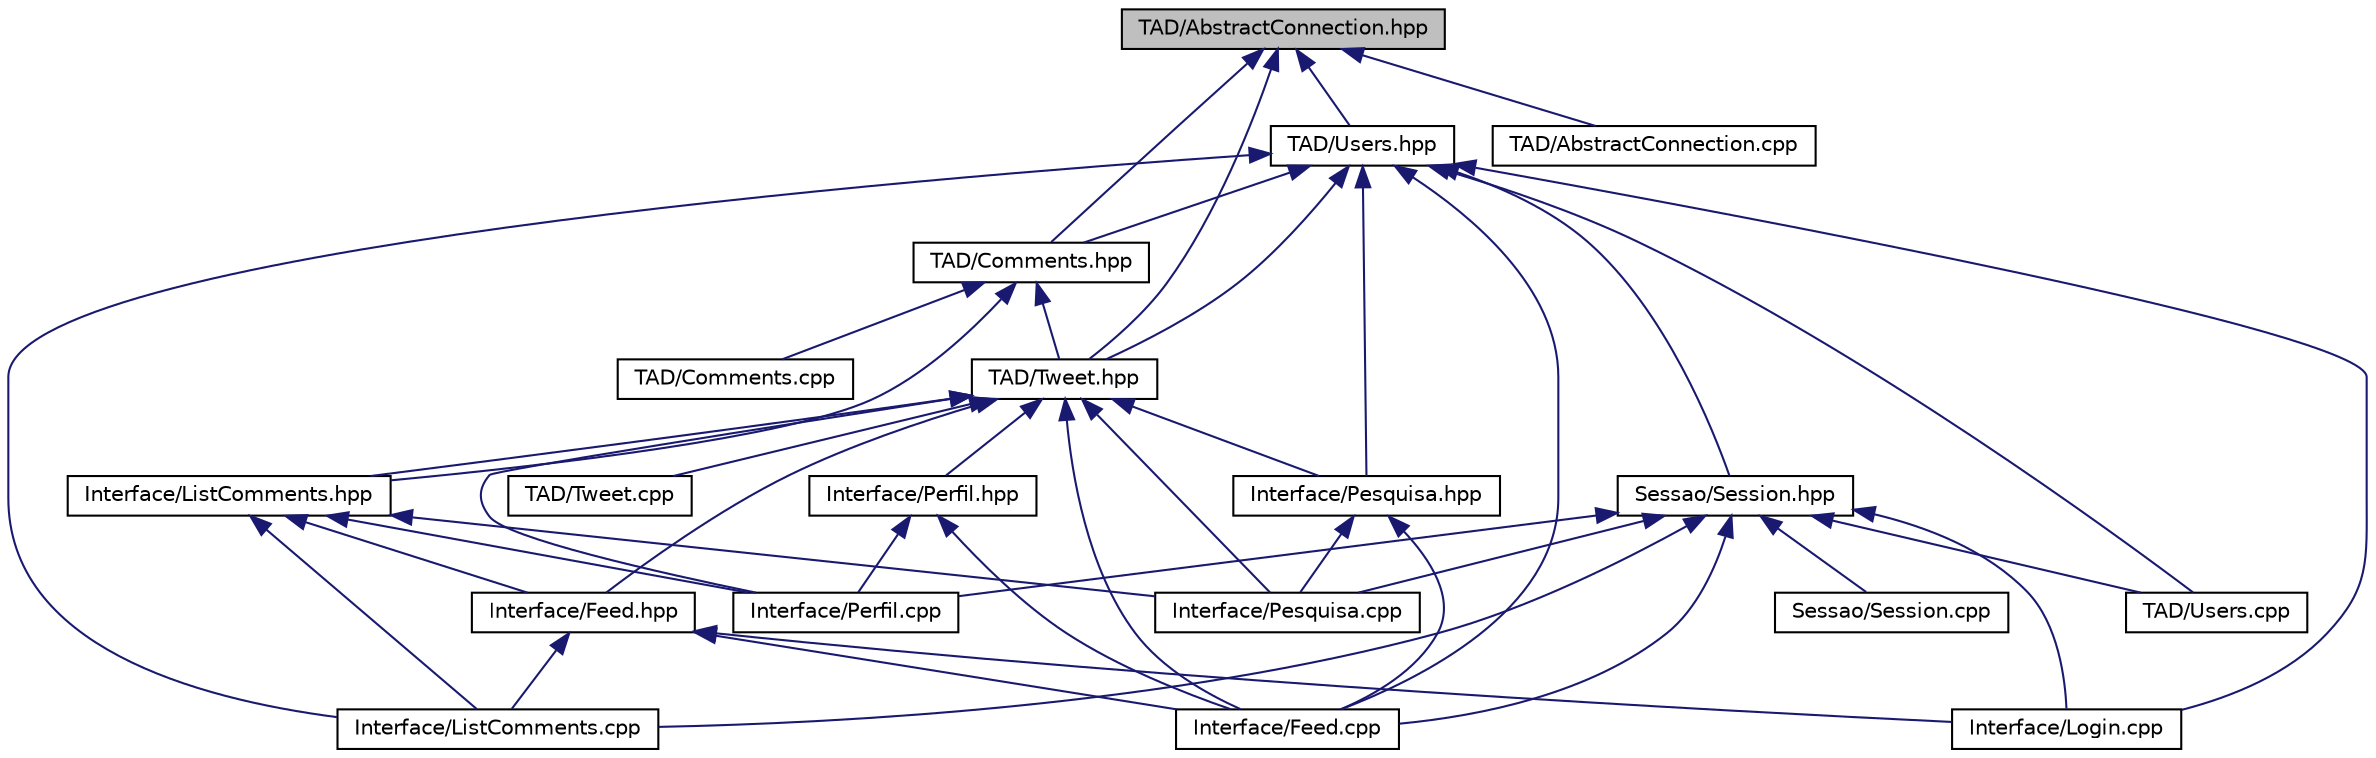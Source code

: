 digraph "TAD/AbstractConnection.hpp"
{
  edge [fontname="Helvetica",fontsize="10",labelfontname="Helvetica",labelfontsize="10"];
  node [fontname="Helvetica",fontsize="10",shape=record];
  Node8 [label="TAD/AbstractConnection.hpp",height=0.2,width=0.4,color="black", fillcolor="grey75", style="filled", fontcolor="black"];
  Node8 -> Node9 [dir="back",color="midnightblue",fontsize="10",style="solid"];
  Node9 [label="TAD/Tweet.hpp",height=0.2,width=0.4,color="black", fillcolor="white", style="filled",URL="$_tweet_8hpp.html"];
  Node9 -> Node10 [dir="back",color="midnightblue",fontsize="10",style="solid"];
  Node10 [label="Interface/ListComments.hpp",height=0.2,width=0.4,color="black", fillcolor="white", style="filled",URL="$_list_comments_8hpp.html"];
  Node10 -> Node11 [dir="back",color="midnightblue",fontsize="10",style="solid"];
  Node11 [label="Interface/Feed.hpp",height=0.2,width=0.4,color="black", fillcolor="white", style="filled",URL="$_feed_8hpp.html"];
  Node11 -> Node12 [dir="back",color="midnightblue",fontsize="10",style="solid"];
  Node12 [label="Interface/Feed.cpp",height=0.2,width=0.4,color="black", fillcolor="white", style="filled",URL="$_feed_8cpp.html"];
  Node11 -> Node13 [dir="back",color="midnightblue",fontsize="10",style="solid"];
  Node13 [label="Interface/ListComments.cpp",height=0.2,width=0.4,color="black", fillcolor="white", style="filled",URL="$_list_comments_8cpp.html"];
  Node11 -> Node14 [dir="back",color="midnightblue",fontsize="10",style="solid"];
  Node14 [label="Interface/Login.cpp",height=0.2,width=0.4,color="black", fillcolor="white", style="filled",URL="$_login_8cpp.html"];
  Node10 -> Node13 [dir="back",color="midnightblue",fontsize="10",style="solid"];
  Node10 -> Node15 [dir="back",color="midnightblue",fontsize="10",style="solid"];
  Node15 [label="Interface/Perfil.cpp",height=0.2,width=0.4,color="black", fillcolor="white", style="filled",URL="$_perfil_8cpp.html"];
  Node10 -> Node16 [dir="back",color="midnightblue",fontsize="10",style="solid"];
  Node16 [label="Interface/Pesquisa.cpp",height=0.2,width=0.4,color="black", fillcolor="white", style="filled",URL="$_pesquisa_8cpp.html"];
  Node9 -> Node11 [dir="back",color="midnightblue",fontsize="10",style="solid"];
  Node9 -> Node12 [dir="back",color="midnightblue",fontsize="10",style="solid"];
  Node9 -> Node17 [dir="back",color="midnightblue",fontsize="10",style="solid"];
  Node17 [label="Interface/Perfil.hpp",height=0.2,width=0.4,color="black", fillcolor="white", style="filled",URL="$_perfil_8hpp.html"];
  Node17 -> Node12 [dir="back",color="midnightblue",fontsize="10",style="solid"];
  Node17 -> Node15 [dir="back",color="midnightblue",fontsize="10",style="solid"];
  Node9 -> Node18 [dir="back",color="midnightblue",fontsize="10",style="solid"];
  Node18 [label="Interface/Pesquisa.hpp",height=0.2,width=0.4,color="black", fillcolor="white", style="filled",URL="$_pesquisa_8hpp.html"];
  Node18 -> Node12 [dir="back",color="midnightblue",fontsize="10",style="solid"];
  Node18 -> Node16 [dir="back",color="midnightblue",fontsize="10",style="solid"];
  Node9 -> Node15 [dir="back",color="midnightblue",fontsize="10",style="solid"];
  Node9 -> Node16 [dir="back",color="midnightblue",fontsize="10",style="solid"];
  Node9 -> Node19 [dir="back",color="midnightblue",fontsize="10",style="solid"];
  Node19 [label="TAD/Tweet.cpp",height=0.2,width=0.4,color="black", fillcolor="white", style="filled",URL="$_tweet_8cpp.html"];
  Node8 -> Node20 [dir="back",color="midnightblue",fontsize="10",style="solid"];
  Node20 [label="TAD/Users.hpp",height=0.2,width=0.4,color="black", fillcolor="white", style="filled",URL="$_users_8hpp.html"];
  Node20 -> Node9 [dir="back",color="midnightblue",fontsize="10",style="solid"];
  Node20 -> Node21 [dir="back",color="midnightblue",fontsize="10",style="solid"];
  Node21 [label="TAD/Comments.hpp",height=0.2,width=0.4,color="black", fillcolor="white", style="filled",URL="$_comments_8hpp.html"];
  Node21 -> Node9 [dir="back",color="midnightblue",fontsize="10",style="solid"];
  Node21 -> Node10 [dir="back",color="midnightblue",fontsize="10",style="solid"];
  Node21 -> Node22 [dir="back",color="midnightblue",fontsize="10",style="solid"];
  Node22 [label="TAD/Comments.cpp",height=0.2,width=0.4,color="black", fillcolor="white", style="filled",URL="$_comments_8cpp.html"];
  Node20 -> Node12 [dir="back",color="midnightblue",fontsize="10",style="solid"];
  Node20 -> Node23 [dir="back",color="midnightblue",fontsize="10",style="solid"];
  Node23 [label="Sessao/Session.hpp",height=0.2,width=0.4,color="black", fillcolor="white", style="filled",URL="$_session_8hpp.html"];
  Node23 -> Node12 [dir="back",color="midnightblue",fontsize="10",style="solid"];
  Node23 -> Node13 [dir="back",color="midnightblue",fontsize="10",style="solid"];
  Node23 -> Node14 [dir="back",color="midnightblue",fontsize="10",style="solid"];
  Node23 -> Node15 [dir="back",color="midnightblue",fontsize="10",style="solid"];
  Node23 -> Node16 [dir="back",color="midnightblue",fontsize="10",style="solid"];
  Node23 -> Node24 [dir="back",color="midnightblue",fontsize="10",style="solid"];
  Node24 [label="Sessao/Session.cpp",height=0.2,width=0.4,color="black", fillcolor="white", style="filled",URL="$_session_8cpp.html"];
  Node23 -> Node25 [dir="back",color="midnightblue",fontsize="10",style="solid"];
  Node25 [label="TAD/Users.cpp",height=0.2,width=0.4,color="black", fillcolor="white", style="filled",URL="$_users_8cpp.html"];
  Node20 -> Node18 [dir="back",color="midnightblue",fontsize="10",style="solid"];
  Node20 -> Node13 [dir="back",color="midnightblue",fontsize="10",style="solid"];
  Node20 -> Node14 [dir="back",color="midnightblue",fontsize="10",style="solid"];
  Node20 -> Node25 [dir="back",color="midnightblue",fontsize="10",style="solid"];
  Node8 -> Node21 [dir="back",color="midnightblue",fontsize="10",style="solid"];
  Node8 -> Node26 [dir="back",color="midnightblue",fontsize="10",style="solid"];
  Node26 [label="TAD/AbstractConnection.cpp",height=0.2,width=0.4,color="black", fillcolor="white", style="filled",URL="$_abstract_connection_8cpp.html"];
}
